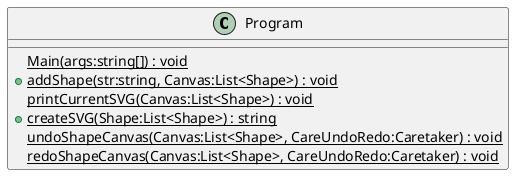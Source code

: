 @startuml
class Program {
    {static} Main(args:string[]) : void
    + {static} addShape(str:string, Canvas:List<Shape>) : void
    {static} printCurrentSVG(Canvas:List<Shape>) : void
    + {static} createSVG(Shape:List<Shape>) : string
    {static} undoShapeCanvas(Canvas:List<Shape>, CareUndoRedo:Caretaker) : void
    {static} redoShapeCanvas(Canvas:List<Shape>, CareUndoRedo:Caretaker) : void
}
@enduml
